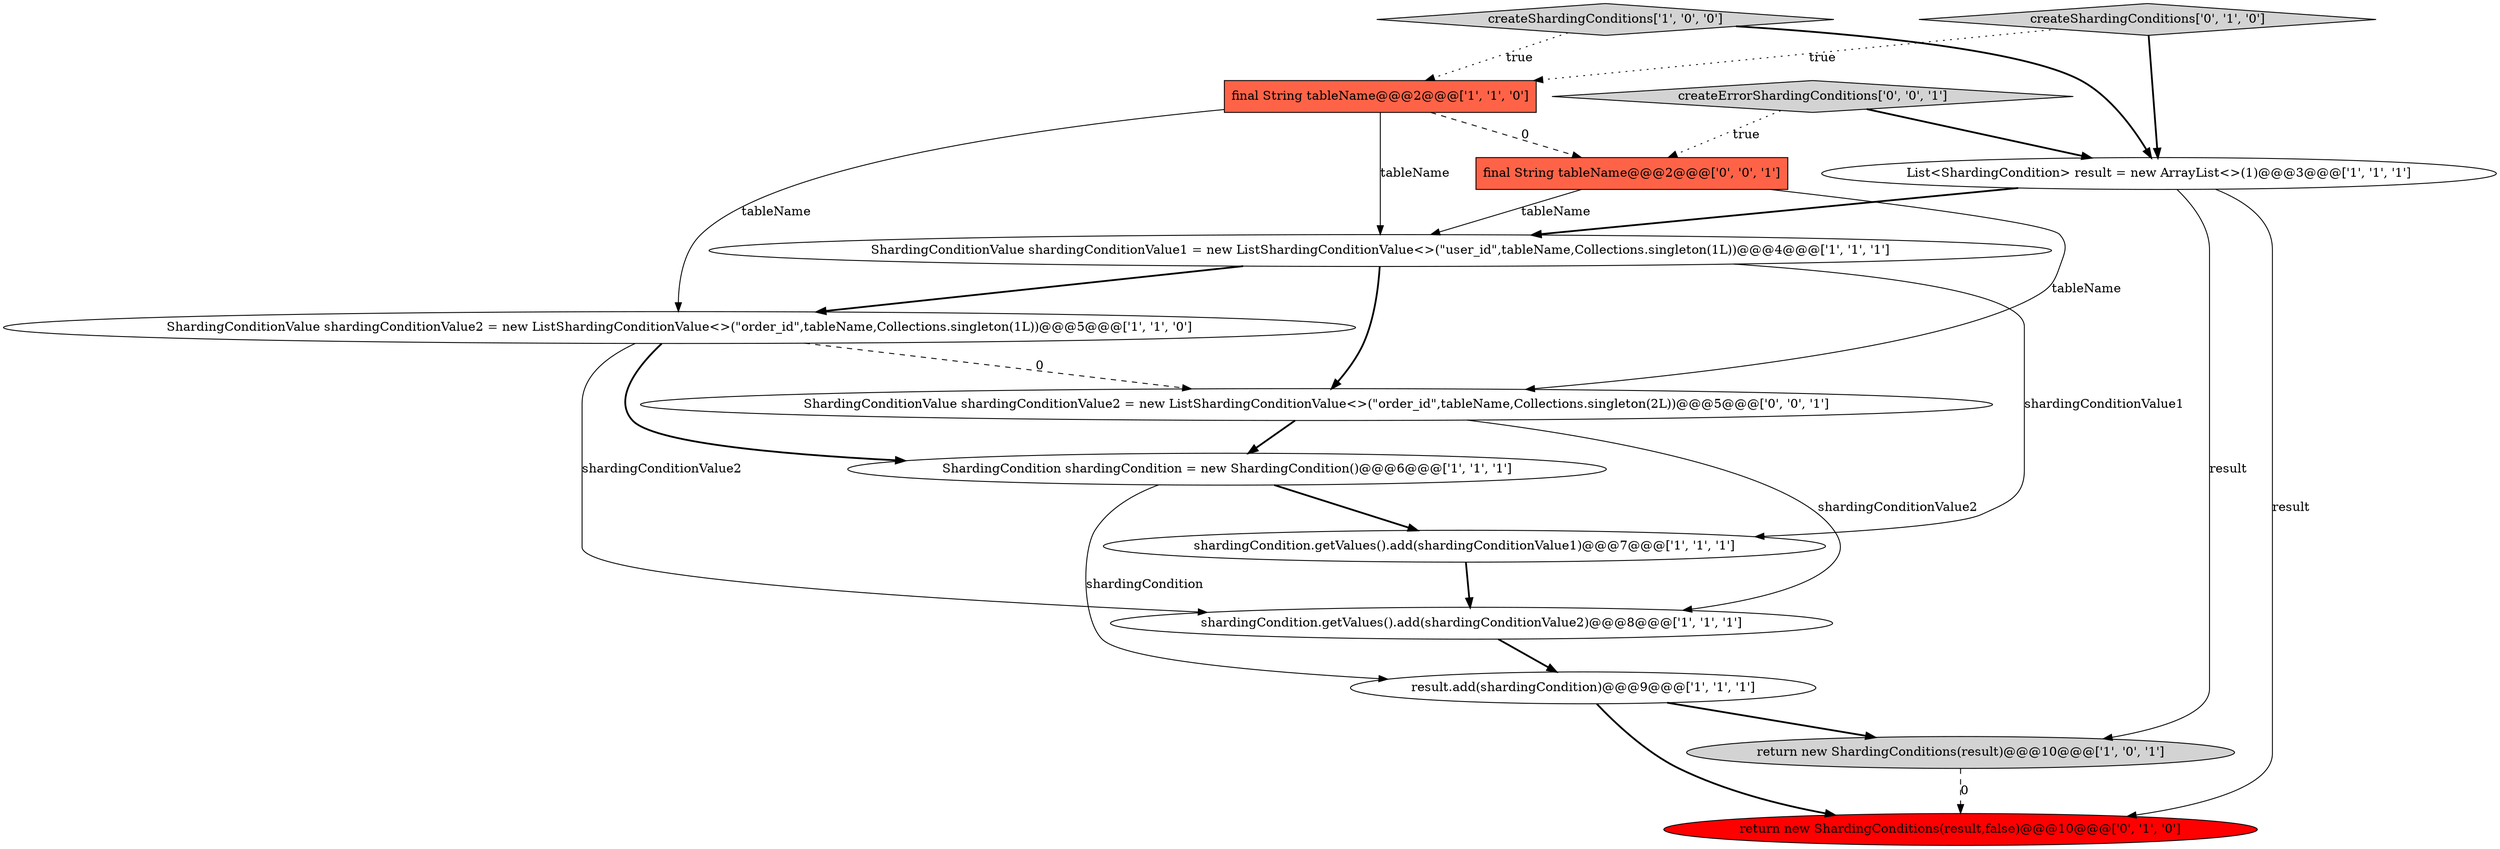 digraph {
7 [style = filled, label = "final String tableName@@@2@@@['1', '1', '0']", fillcolor = tomato, shape = box image = "AAA0AAABBB1BBB"];
9 [style = filled, label = "ShardingCondition shardingCondition = new ShardingCondition()@@@6@@@['1', '1', '1']", fillcolor = white, shape = ellipse image = "AAA0AAABBB1BBB"];
8 [style = filled, label = "ShardingConditionValue shardingConditionValue2 = new ListShardingConditionValue<>(\"order_id\",tableName,Collections.singleton(1L))@@@5@@@['1', '1', '0']", fillcolor = white, shape = ellipse image = "AAA0AAABBB1BBB"];
12 [style = filled, label = "ShardingConditionValue shardingConditionValue2 = new ListShardingConditionValue<>(\"order_id\",tableName,Collections.singleton(2L))@@@5@@@['0', '0', '1']", fillcolor = white, shape = ellipse image = "AAA0AAABBB3BBB"];
3 [style = filled, label = "shardingCondition.getValues().add(shardingConditionValue1)@@@7@@@['1', '1', '1']", fillcolor = white, shape = ellipse image = "AAA0AAABBB1BBB"];
4 [style = filled, label = "ShardingConditionValue shardingConditionValue1 = new ListShardingConditionValue<>(\"user_id\",tableName,Collections.singleton(1L))@@@4@@@['1', '1', '1']", fillcolor = white, shape = ellipse image = "AAA0AAABBB1BBB"];
5 [style = filled, label = "createShardingConditions['1', '0', '0']", fillcolor = lightgray, shape = diamond image = "AAA0AAABBB1BBB"];
6 [style = filled, label = "return new ShardingConditions(result)@@@10@@@['1', '0', '1']", fillcolor = lightgray, shape = ellipse image = "AAA0AAABBB1BBB"];
10 [style = filled, label = "createShardingConditions['0', '1', '0']", fillcolor = lightgray, shape = diamond image = "AAA0AAABBB2BBB"];
11 [style = filled, label = "return new ShardingConditions(result,false)@@@10@@@['0', '1', '0']", fillcolor = red, shape = ellipse image = "AAA1AAABBB2BBB"];
13 [style = filled, label = "final String tableName@@@2@@@['0', '0', '1']", fillcolor = tomato, shape = box image = "AAA0AAABBB3BBB"];
2 [style = filled, label = "shardingCondition.getValues().add(shardingConditionValue2)@@@8@@@['1', '1', '1']", fillcolor = white, shape = ellipse image = "AAA0AAABBB1BBB"];
1 [style = filled, label = "result.add(shardingCondition)@@@9@@@['1', '1', '1']", fillcolor = white, shape = ellipse image = "AAA0AAABBB1BBB"];
0 [style = filled, label = "List<ShardingCondition> result = new ArrayList<>(1)@@@3@@@['1', '1', '1']", fillcolor = white, shape = ellipse image = "AAA0AAABBB1BBB"];
14 [style = filled, label = "createErrorShardingConditions['0', '0', '1']", fillcolor = lightgray, shape = diamond image = "AAA0AAABBB3BBB"];
4->3 [style = solid, label="shardingConditionValue1"];
8->2 [style = solid, label="shardingConditionValue2"];
2->1 [style = bold, label=""];
13->4 [style = solid, label="tableName"];
6->11 [style = dashed, label="0"];
0->11 [style = solid, label="result"];
8->12 [style = dashed, label="0"];
9->1 [style = solid, label="shardingCondition"];
7->8 [style = solid, label="tableName"];
12->9 [style = bold, label=""];
14->13 [style = dotted, label="true"];
1->11 [style = bold, label=""];
1->6 [style = bold, label=""];
0->6 [style = solid, label="result"];
3->2 [style = bold, label=""];
5->0 [style = bold, label=""];
12->2 [style = solid, label="shardingConditionValue2"];
14->0 [style = bold, label=""];
0->4 [style = bold, label=""];
5->7 [style = dotted, label="true"];
13->12 [style = solid, label="tableName"];
10->0 [style = bold, label=""];
8->9 [style = bold, label=""];
7->13 [style = dashed, label="0"];
7->4 [style = solid, label="tableName"];
4->12 [style = bold, label=""];
9->3 [style = bold, label=""];
4->8 [style = bold, label=""];
10->7 [style = dotted, label="true"];
}
